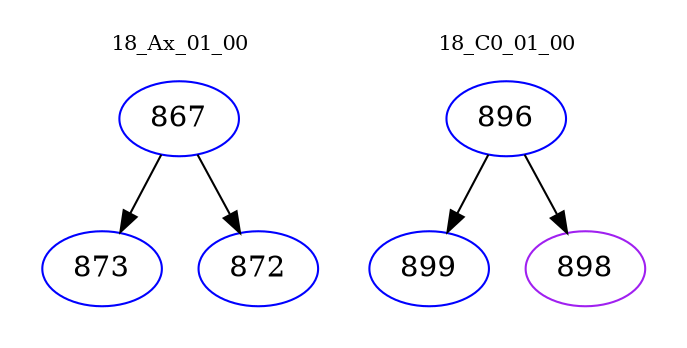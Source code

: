 digraph{
subgraph cluster_0 {
color = white
label = "18_Ax_01_00";
fontsize=10;
T0_867 [label="867", color="blue"]
T0_867 -> T0_873 [color="black"]
T0_873 [label="873", color="blue"]
T0_867 -> T0_872 [color="black"]
T0_872 [label="872", color="blue"]
}
subgraph cluster_1 {
color = white
label = "18_C0_01_00";
fontsize=10;
T1_896 [label="896", color="blue"]
T1_896 -> T1_899 [color="black"]
T1_899 [label="899", color="blue"]
T1_896 -> T1_898 [color="black"]
T1_898 [label="898", color="purple"]
}
}
